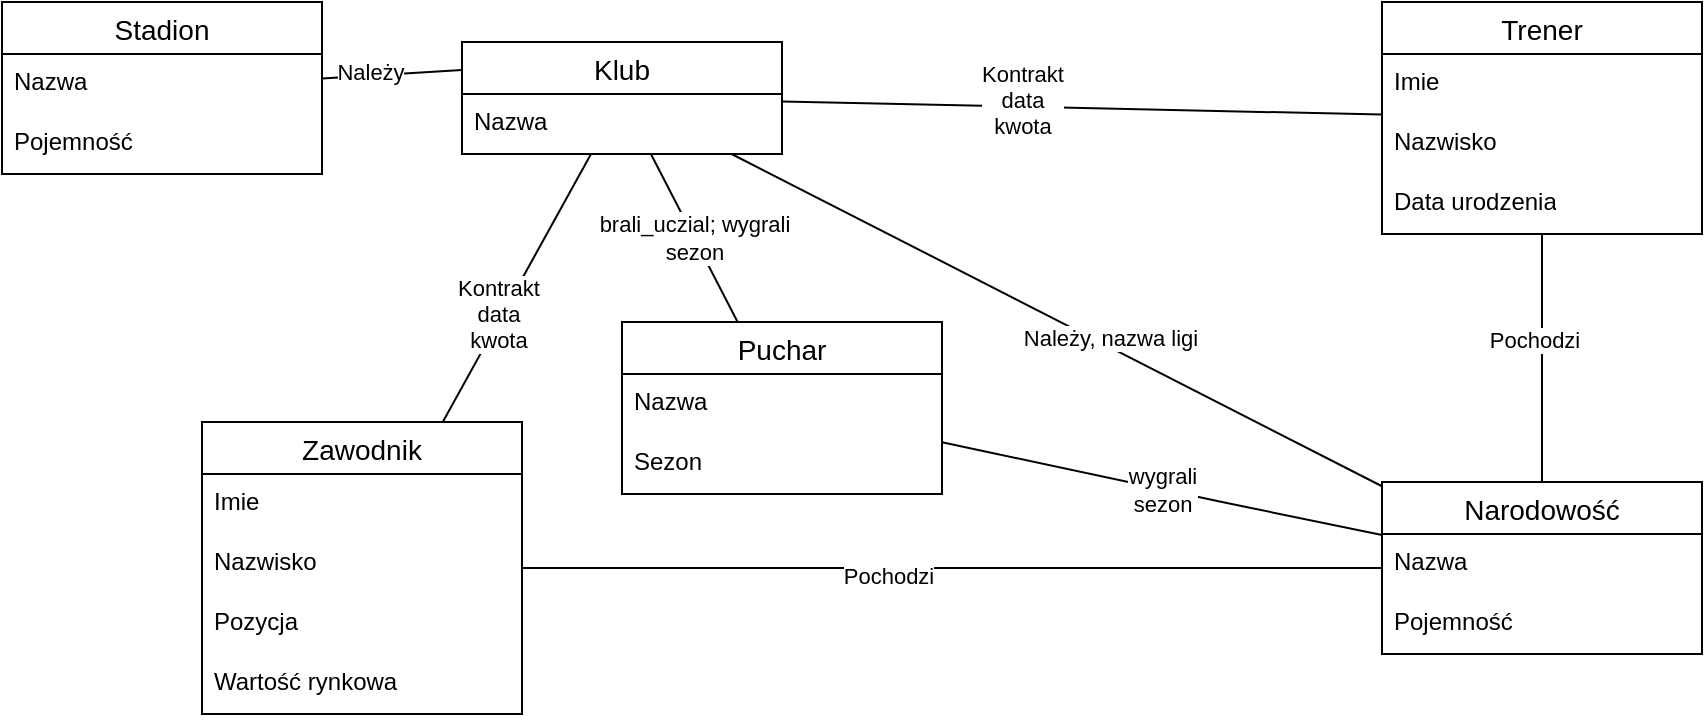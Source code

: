 <mxfile version="21.2.8" type="device">
  <diagram name="Strona-1" id="uyKGH_IePtkEnGAkP2wR">
    <mxGraphModel dx="2245" dy="828" grid="1" gridSize="10" guides="1" tooltips="1" connect="1" arrows="1" fold="1" page="1" pageScale="1" pageWidth="827" pageHeight="1169" math="0" shadow="0">
      <root>
        <mxCell id="0" />
        <mxCell id="1" parent="0" />
        <mxCell id="ouZIDkhZxeDlDyD71dQN-1" value="Klub" style="swimlane;fontStyle=0;childLayout=stackLayout;horizontal=1;startSize=26;horizontalStack=0;resizeParent=1;resizeParentMax=0;resizeLast=0;collapsible=1;marginBottom=0;align=center;fontSize=14;" parent="1" vertex="1">
          <mxGeometry x="60" y="20" width="160" height="56" as="geometry" />
        </mxCell>
        <mxCell id="ouZIDkhZxeDlDyD71dQN-2" value="Nazwa" style="text;strokeColor=none;fillColor=none;spacingLeft=4;spacingRight=4;overflow=hidden;rotatable=0;points=[[0,0.5],[1,0.5]];portConstraint=eastwest;fontSize=12;whiteSpace=wrap;html=1;" parent="ouZIDkhZxeDlDyD71dQN-1" vertex="1">
          <mxGeometry y="26" width="160" height="30" as="geometry" />
        </mxCell>
        <mxCell id="ouZIDkhZxeDlDyD71dQN-5" value="Zawodnik" style="swimlane;fontStyle=0;childLayout=stackLayout;horizontal=1;startSize=26;horizontalStack=0;resizeParent=1;resizeParentMax=0;resizeLast=0;collapsible=1;marginBottom=0;align=center;fontSize=14;" parent="1" vertex="1">
          <mxGeometry x="-70" y="210" width="160" height="146" as="geometry" />
        </mxCell>
        <mxCell id="ouZIDkhZxeDlDyD71dQN-6" value="Imie" style="text;strokeColor=none;fillColor=none;spacingLeft=4;spacingRight=4;overflow=hidden;rotatable=0;points=[[0,0.5],[1,0.5]];portConstraint=eastwest;fontSize=12;whiteSpace=wrap;html=1;" parent="ouZIDkhZxeDlDyD71dQN-5" vertex="1">
          <mxGeometry y="26" width="160" height="30" as="geometry" />
        </mxCell>
        <mxCell id="ouZIDkhZxeDlDyD71dQN-7" value="Nazwisko" style="text;strokeColor=none;fillColor=none;spacingLeft=4;spacingRight=4;overflow=hidden;rotatable=0;points=[[0,0.5],[1,0.5]];portConstraint=eastwest;fontSize=12;whiteSpace=wrap;html=1;" parent="ouZIDkhZxeDlDyD71dQN-5" vertex="1">
          <mxGeometry y="56" width="160" height="30" as="geometry" />
        </mxCell>
        <mxCell id="ouZIDkhZxeDlDyD71dQN-8" value="Pozycja" style="text;strokeColor=none;fillColor=none;spacingLeft=4;spacingRight=4;overflow=hidden;rotatable=0;points=[[0,0.5],[1,0.5]];portConstraint=eastwest;fontSize=12;whiteSpace=wrap;html=1;" parent="ouZIDkhZxeDlDyD71dQN-5" vertex="1">
          <mxGeometry y="86" width="160" height="30" as="geometry" />
        </mxCell>
        <mxCell id="ouZIDkhZxeDlDyD71dQN-33" value="Wartość rynkowa" style="text;strokeColor=none;fillColor=none;spacingLeft=4;spacingRight=4;overflow=hidden;rotatable=0;points=[[0,0.5],[1,0.5]];portConstraint=eastwest;fontSize=12;whiteSpace=wrap;html=1;" parent="ouZIDkhZxeDlDyD71dQN-5" vertex="1">
          <mxGeometry y="116" width="160" height="30" as="geometry" />
        </mxCell>
        <mxCell id="ouZIDkhZxeDlDyD71dQN-9" value="Trener" style="swimlane;fontStyle=0;childLayout=stackLayout;horizontal=1;startSize=26;horizontalStack=0;resizeParent=1;resizeParentMax=0;resizeLast=0;collapsible=1;marginBottom=0;align=center;fontSize=14;" parent="1" vertex="1">
          <mxGeometry x="520" width="160" height="116" as="geometry" />
        </mxCell>
        <mxCell id="ouZIDkhZxeDlDyD71dQN-10" value="Imie" style="text;strokeColor=none;fillColor=none;spacingLeft=4;spacingRight=4;overflow=hidden;rotatable=0;points=[[0,0.5],[1,0.5]];portConstraint=eastwest;fontSize=12;whiteSpace=wrap;html=1;" parent="ouZIDkhZxeDlDyD71dQN-9" vertex="1">
          <mxGeometry y="26" width="160" height="30" as="geometry" />
        </mxCell>
        <mxCell id="ouZIDkhZxeDlDyD71dQN-11" value="Nazwisko" style="text;strokeColor=none;fillColor=none;spacingLeft=4;spacingRight=4;overflow=hidden;rotatable=0;points=[[0,0.5],[1,0.5]];portConstraint=eastwest;fontSize=12;whiteSpace=wrap;html=1;" parent="ouZIDkhZxeDlDyD71dQN-9" vertex="1">
          <mxGeometry y="56" width="160" height="30" as="geometry" />
        </mxCell>
        <mxCell id="ouZIDkhZxeDlDyD71dQN-12" value="Data urodzenia" style="text;strokeColor=none;fillColor=none;spacingLeft=4;spacingRight=4;overflow=hidden;rotatable=0;points=[[0,0.5],[1,0.5]];portConstraint=eastwest;fontSize=12;whiteSpace=wrap;html=1;" parent="ouZIDkhZxeDlDyD71dQN-9" vertex="1">
          <mxGeometry y="86" width="160" height="30" as="geometry" />
        </mxCell>
        <mxCell id="ouZIDkhZxeDlDyD71dQN-13" value="Stadion" style="swimlane;fontStyle=0;childLayout=stackLayout;horizontal=1;startSize=26;horizontalStack=0;resizeParent=1;resizeParentMax=0;resizeLast=0;collapsible=1;marginBottom=0;align=center;fontSize=14;" parent="1" vertex="1">
          <mxGeometry x="-170" width="160" height="86" as="geometry" />
        </mxCell>
        <mxCell id="ouZIDkhZxeDlDyD71dQN-14" value="Nazwa" style="text;strokeColor=none;fillColor=none;spacingLeft=4;spacingRight=4;overflow=hidden;rotatable=0;points=[[0,0.5],[1,0.5]];portConstraint=eastwest;fontSize=12;whiteSpace=wrap;html=1;" parent="ouZIDkhZxeDlDyD71dQN-13" vertex="1">
          <mxGeometry y="26" width="160" height="30" as="geometry" />
        </mxCell>
        <mxCell id="ouZIDkhZxeDlDyD71dQN-15" value="Pojemność" style="text;strokeColor=none;fillColor=none;spacingLeft=4;spacingRight=4;overflow=hidden;rotatable=0;points=[[0,0.5],[1,0.5]];portConstraint=eastwest;fontSize=12;whiteSpace=wrap;html=1;" parent="ouZIDkhZxeDlDyD71dQN-13" vertex="1">
          <mxGeometry y="56" width="160" height="30" as="geometry" />
        </mxCell>
        <mxCell id="ouZIDkhZxeDlDyD71dQN-26" value="Puchar" style="swimlane;fontStyle=0;childLayout=stackLayout;horizontal=1;startSize=26;horizontalStack=0;resizeParent=1;resizeParentMax=0;resizeLast=0;collapsible=1;marginBottom=0;align=center;fontSize=14;" parent="1" vertex="1">
          <mxGeometry x="140" y="160" width="160" height="86" as="geometry" />
        </mxCell>
        <mxCell id="ouZIDkhZxeDlDyD71dQN-27" value="Nazwa" style="text;strokeColor=none;fillColor=none;spacingLeft=4;spacingRight=4;overflow=hidden;rotatable=0;points=[[0,0.5],[1,0.5]];portConstraint=eastwest;fontSize=12;whiteSpace=wrap;html=1;" parent="ouZIDkhZxeDlDyD71dQN-26" vertex="1">
          <mxGeometry y="26" width="160" height="30" as="geometry" />
        </mxCell>
        <mxCell id="ouZIDkhZxeDlDyD71dQN-31" value="Sezon" style="text;strokeColor=none;fillColor=none;spacingLeft=4;spacingRight=4;overflow=hidden;rotatable=0;points=[[0,0.5],[1,0.5]];portConstraint=eastwest;fontSize=12;whiteSpace=wrap;html=1;" parent="ouZIDkhZxeDlDyD71dQN-26" vertex="1">
          <mxGeometry y="56" width="160" height="30" as="geometry" />
        </mxCell>
        <mxCell id="xlfetUoiFZZpJV2zMhiR-1" value="" style="endArrow=none;html=1;rounded=0;" parent="1" source="ouZIDkhZxeDlDyD71dQN-1" target="ouZIDkhZxeDlDyD71dQN-9" edge="1">
          <mxGeometry width="50" height="50" relative="1" as="geometry">
            <mxPoint x="250" y="63" as="sourcePoint" />
            <mxPoint x="290" y="150" as="targetPoint" />
          </mxGeometry>
        </mxCell>
        <mxCell id="xlfetUoiFZZpJV2zMhiR-4" value="Kontrakt&lt;br&gt;data&lt;br&gt;kwota" style="edgeLabel;html=1;align=center;verticalAlign=middle;resizable=0;points=[];" parent="xlfetUoiFZZpJV2zMhiR-1" vertex="1" connectable="0">
          <mxGeometry x="-0.205" y="4" relative="1" as="geometry">
            <mxPoint as="offset" />
          </mxGeometry>
        </mxCell>
        <mxCell id="xlfetUoiFZZpJV2zMhiR-2" value="" style="endArrow=none;html=1;rounded=0;" parent="1" source="ouZIDkhZxeDlDyD71dQN-1" target="ouZIDkhZxeDlDyD71dQN-5" edge="1">
          <mxGeometry width="50" height="50" relative="1" as="geometry">
            <mxPoint x="240" y="200" as="sourcePoint" />
            <mxPoint x="290" y="150" as="targetPoint" />
          </mxGeometry>
        </mxCell>
        <mxCell id="xlfetUoiFZZpJV2zMhiR-5" value="Kontrakt&lt;br&gt;data&lt;br&gt;kwota" style="edgeLabel;html=1;align=center;verticalAlign=middle;resizable=0;points=[];" parent="xlfetUoiFZZpJV2zMhiR-2" vertex="1" connectable="0">
          <mxGeometry x="0.202" y="-2" relative="1" as="geometry">
            <mxPoint as="offset" />
          </mxGeometry>
        </mxCell>
        <mxCell id="xlfetUoiFZZpJV2zMhiR-3" value="brali_uczial; wygrali&lt;br&gt;sezon" style="endArrow=none;html=1;rounded=0;" parent="1" source="ouZIDkhZxeDlDyD71dQN-26" target="ouZIDkhZxeDlDyD71dQN-1" edge="1">
          <mxGeometry width="50" height="50" relative="1" as="geometry">
            <mxPoint x="200" y="180" as="sourcePoint" />
            <mxPoint x="290" y="150" as="targetPoint" />
          </mxGeometry>
        </mxCell>
        <mxCell id="xlfetUoiFZZpJV2zMhiR-6" value="" style="endArrow=none;html=1;rounded=0;entryX=0;entryY=0.25;entryDx=0;entryDy=0;" parent="1" source="ouZIDkhZxeDlDyD71dQN-13" target="ouZIDkhZxeDlDyD71dQN-1" edge="1">
          <mxGeometry width="50" height="50" relative="1" as="geometry">
            <mxPoint x="210" y="190" as="sourcePoint" />
            <mxPoint x="300" y="160" as="targetPoint" />
          </mxGeometry>
        </mxCell>
        <mxCell id="xlfetUoiFZZpJV2zMhiR-18" value="Należy" style="edgeLabel;html=1;align=center;verticalAlign=middle;resizable=0;points=[];" parent="xlfetUoiFZZpJV2zMhiR-6" vertex="1" connectable="0">
          <mxGeometry x="-0.314" y="2" relative="1" as="geometry">
            <mxPoint as="offset" />
          </mxGeometry>
        </mxCell>
        <mxCell id="xlfetUoiFZZpJV2zMhiR-7" value="Narodowość" style="swimlane;fontStyle=0;childLayout=stackLayout;horizontal=1;startSize=26;horizontalStack=0;resizeParent=1;resizeParentMax=0;resizeLast=0;collapsible=1;marginBottom=0;align=center;fontSize=14;" parent="1" vertex="1">
          <mxGeometry x="520" y="240" width="160" height="86" as="geometry" />
        </mxCell>
        <mxCell id="xlfetUoiFZZpJV2zMhiR-8" value="Nazwa" style="text;strokeColor=none;fillColor=none;spacingLeft=4;spacingRight=4;overflow=hidden;rotatable=0;points=[[0,0.5],[1,0.5]];portConstraint=eastwest;fontSize=12;whiteSpace=wrap;html=1;" parent="xlfetUoiFZZpJV2zMhiR-7" vertex="1">
          <mxGeometry y="26" width="160" height="30" as="geometry" />
        </mxCell>
        <mxCell id="xlfetUoiFZZpJV2zMhiR-9" value="Pojemność" style="text;strokeColor=none;fillColor=none;spacingLeft=4;spacingRight=4;overflow=hidden;rotatable=0;points=[[0,0.5],[1,0.5]];portConstraint=eastwest;fontSize=12;whiteSpace=wrap;html=1;" parent="xlfetUoiFZZpJV2zMhiR-7" vertex="1">
          <mxGeometry y="56" width="160" height="30" as="geometry" />
        </mxCell>
        <mxCell id="xlfetUoiFZZpJV2zMhiR-10" value="" style="endArrow=none;html=1;rounded=0;" parent="1" source="xlfetUoiFZZpJV2zMhiR-7" target="ouZIDkhZxeDlDyD71dQN-1" edge="1">
          <mxGeometry width="50" height="50" relative="1" as="geometry">
            <mxPoint x="-49" y="216" as="sourcePoint" />
            <mxPoint x="70" y="52" as="targetPoint" />
          </mxGeometry>
        </mxCell>
        <mxCell id="xlfetUoiFZZpJV2zMhiR-12" value="Należy, nazwa ligi" style="edgeLabel;html=1;align=center;verticalAlign=middle;resizable=0;points=[];" parent="xlfetUoiFZZpJV2zMhiR-10" vertex="1" connectable="0">
          <mxGeometry x="-0.152" y="-4" relative="1" as="geometry">
            <mxPoint as="offset" />
          </mxGeometry>
        </mxCell>
        <mxCell id="xlfetUoiFZZpJV2zMhiR-13" value="" style="endArrow=none;html=1;rounded=0;" parent="1" source="ouZIDkhZxeDlDyD71dQN-5" target="xlfetUoiFZZpJV2zMhiR-7" edge="1">
          <mxGeometry width="50" height="50" relative="1" as="geometry">
            <mxPoint x="465" y="356" as="sourcePoint" />
            <mxPoint x="380" y="114" as="targetPoint" />
          </mxGeometry>
        </mxCell>
        <mxCell id="xlfetUoiFZZpJV2zMhiR-14" value="Pochodzi" style="edgeLabel;html=1;align=center;verticalAlign=middle;resizable=0;points=[];" parent="xlfetUoiFZZpJV2zMhiR-13" vertex="1" connectable="0">
          <mxGeometry x="-0.152" y="-4" relative="1" as="geometry">
            <mxPoint as="offset" />
          </mxGeometry>
        </mxCell>
        <mxCell id="xlfetUoiFZZpJV2zMhiR-15" value="" style="endArrow=none;html=1;rounded=0;" parent="1" source="ouZIDkhZxeDlDyD71dQN-9" target="xlfetUoiFZZpJV2zMhiR-7" edge="1">
          <mxGeometry width="50" height="50" relative="1" as="geometry">
            <mxPoint x="520" y="58" as="sourcePoint" />
            <mxPoint x="330" y="282" as="targetPoint" />
          </mxGeometry>
        </mxCell>
        <mxCell id="xlfetUoiFZZpJV2zMhiR-16" value="Pochodzi" style="edgeLabel;html=1;align=center;verticalAlign=middle;resizable=0;points=[];" parent="xlfetUoiFZZpJV2zMhiR-15" vertex="1" connectable="0">
          <mxGeometry x="-0.152" y="-4" relative="1" as="geometry">
            <mxPoint as="offset" />
          </mxGeometry>
        </mxCell>
        <mxCell id="xlfetUoiFZZpJV2zMhiR-17" value="wygrali&lt;br&gt;sezon" style="endArrow=none;html=1;rounded=0;" parent="1" source="xlfetUoiFZZpJV2zMhiR-7" target="ouZIDkhZxeDlDyD71dQN-26" edge="1">
          <mxGeometry width="50" height="50" relative="1" as="geometry">
            <mxPoint x="221" y="180" as="sourcePoint" />
            <mxPoint x="350" y="250" as="targetPoint" />
            <Array as="points">
              <mxPoint x="440" y="250" />
            </Array>
          </mxGeometry>
        </mxCell>
      </root>
    </mxGraphModel>
  </diagram>
</mxfile>
